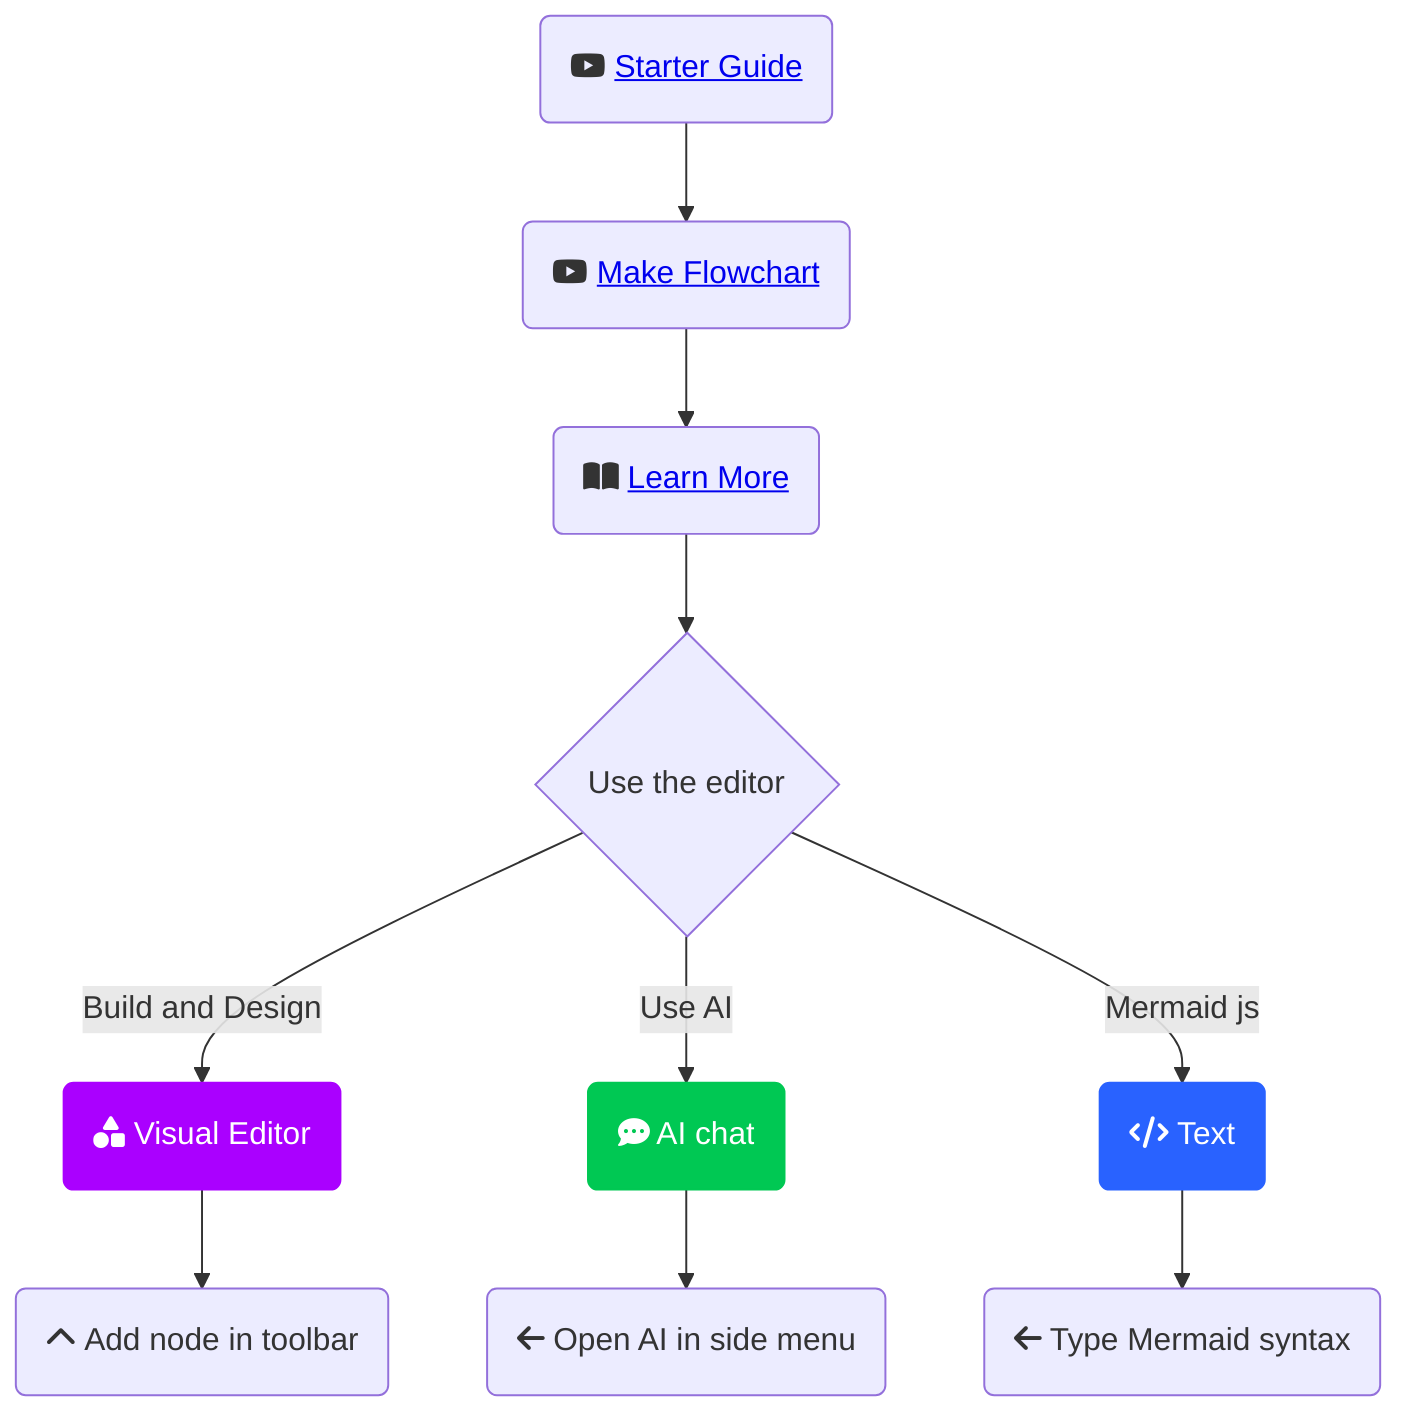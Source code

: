 flowchart TD
%% Nodes
    A("<i class="fa-brands fa-youtube"></i> <a rel="noopener" href="https://www.youtube.com/watch?v=T5Zthq-QR2A&amp;t=1s" target="_blank">Starter Guide</a>")
    B("<i class="fa-brands fa-youtube"></i> <a rel="noopener" href="https://www.youtube.com/watch?v=rfQ_yGJ8QAQ&amp;t=143s" target="_blank">Make Flowchart</a>")
    C("fa:fa-book-open <a rel="noopener" href="https://mermaid.js.org/syntax/flowchart.html" target="_blank">Learn More</a>")
    D{"Use the editor"}
    E(fa:fa-shapes Visual Editor)
    F("fa:fa-chevron-up Add node in toolbar")
    G("fa:fa-comment-dots AI chat")
    H("fa:fa-arrow-left Open AI in side menu")
    I("fa:fa-code Text")
    J(fa:fa-arrow-left Type Mermaid syntax)

%% Edge connections between nodes
    A --> B --> C --> D -- Build and Design --> E --> F
    D -- Use AI --> G --> H
    D -- Mermaid js --> I --> J

%% Individual node styling. Try the visual editor toolbar for easier styling!
    style E color:#FFFFFF, fill:#AA00FF, stroke:#AA00FF
    style G color:#FFFFFF, stroke:#00C853, fill:#00C853
    style I color:#FFFFFF, stroke:#2962FF, fill:#2962FF
    
%% You can add notes with two "%" signs in a row!